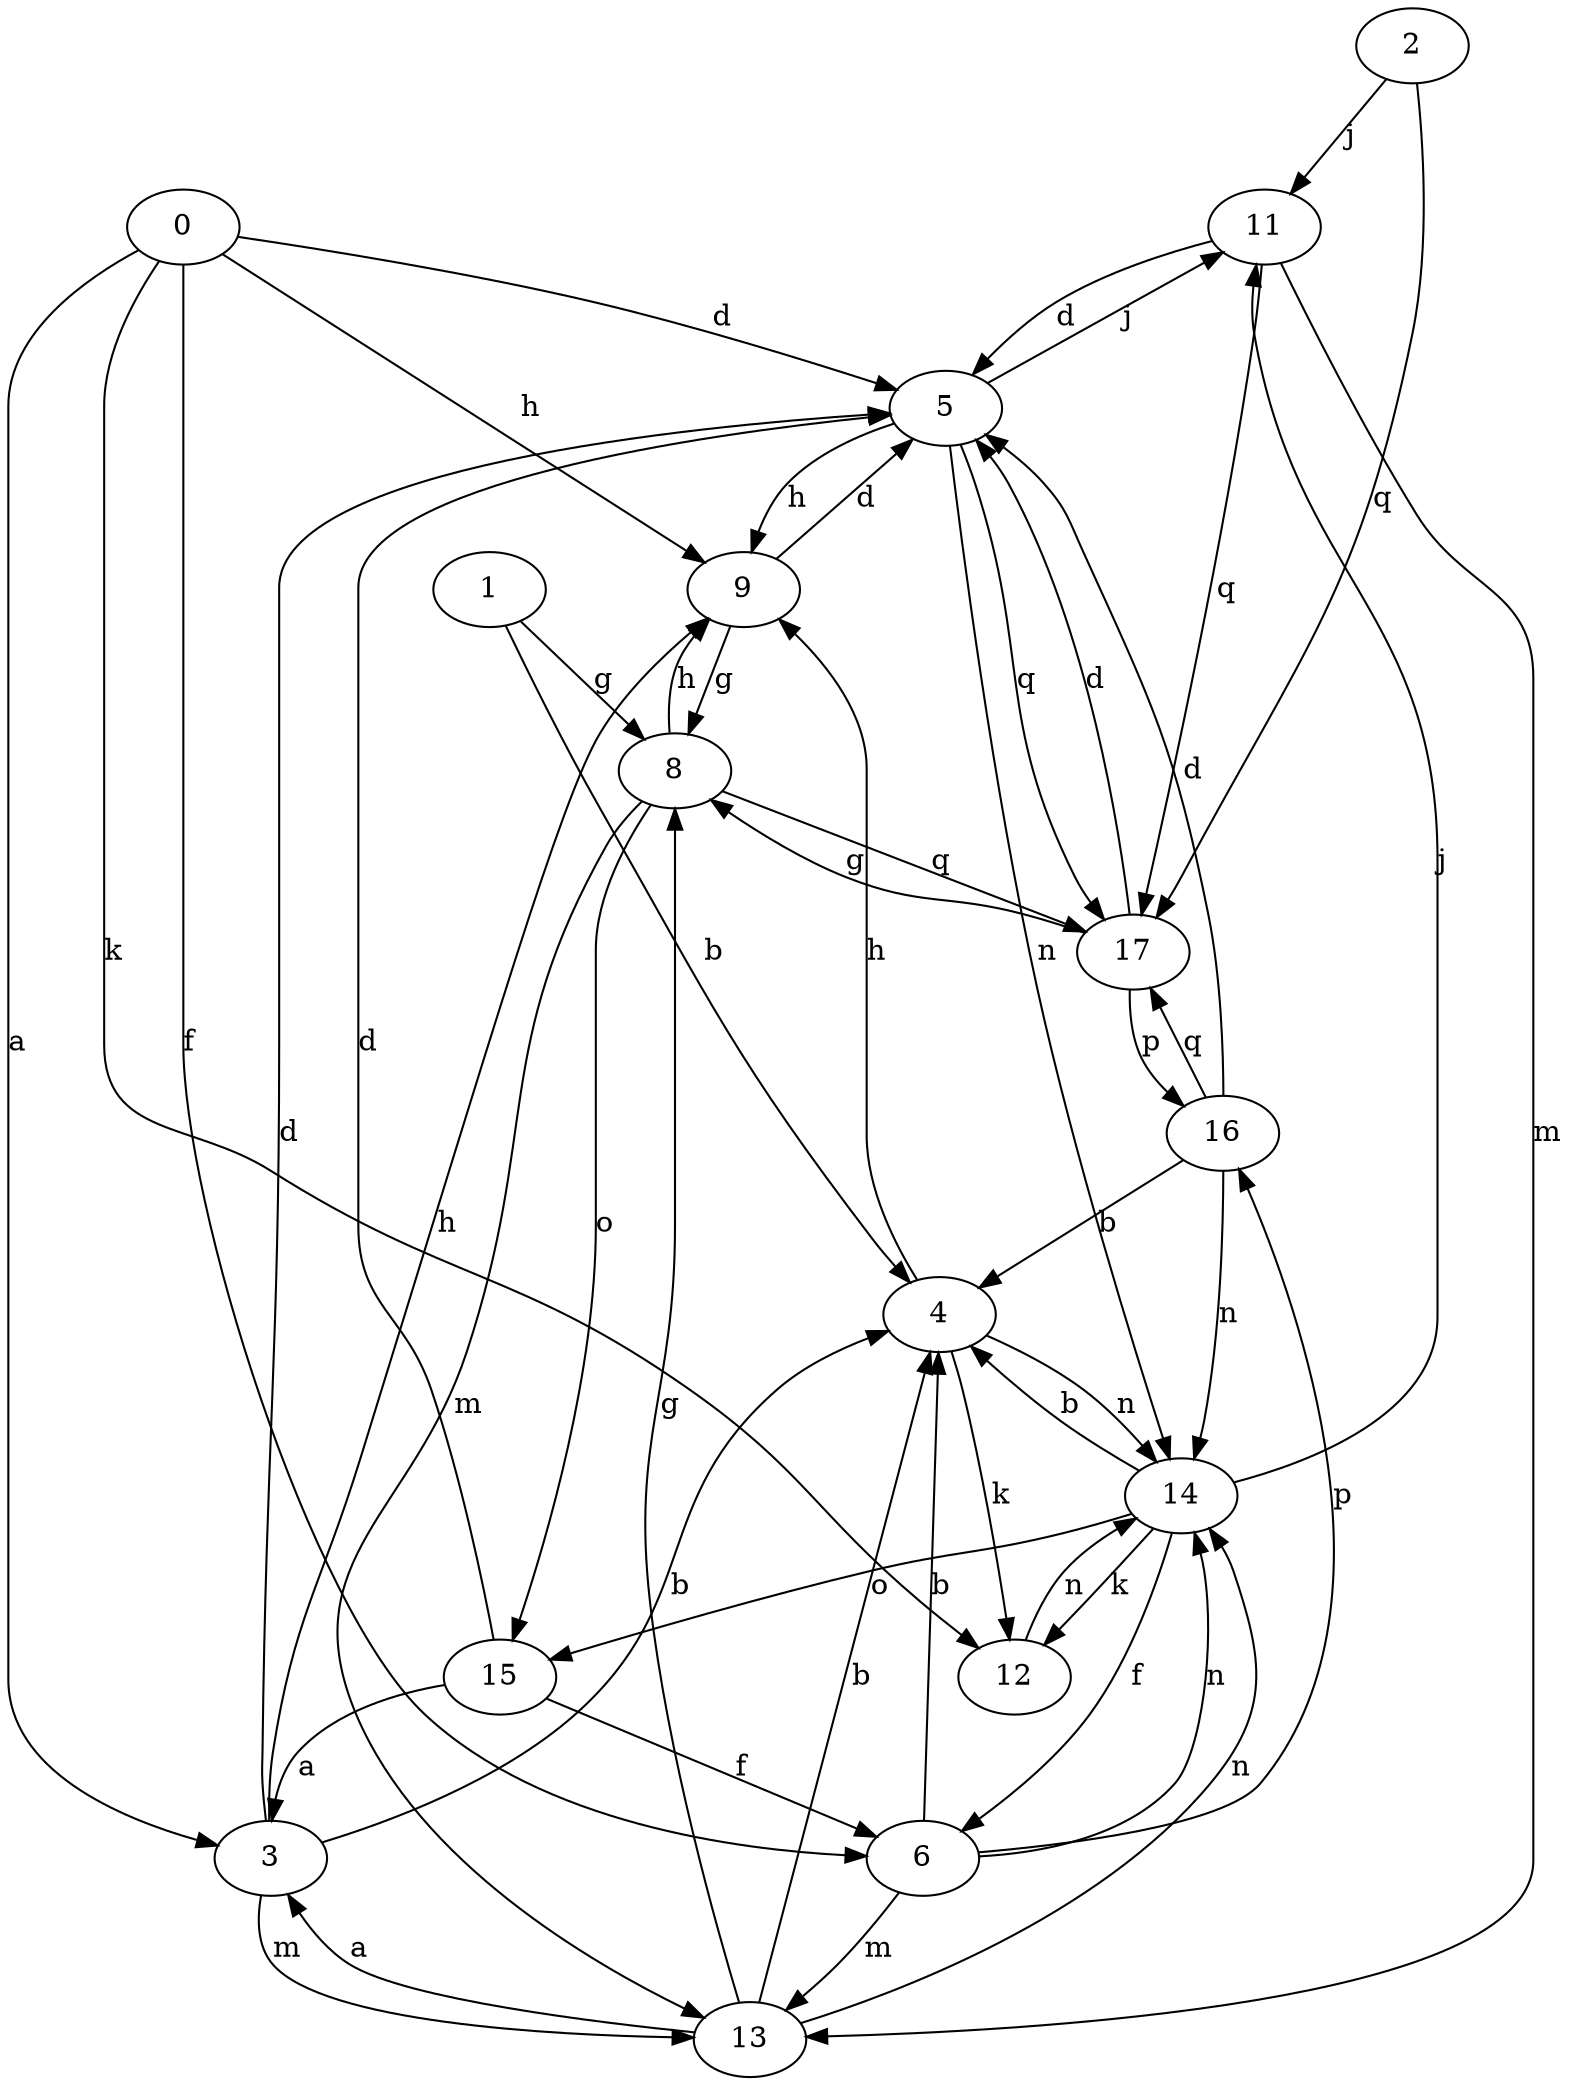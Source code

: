 strict digraph  {
2;
3;
4;
5;
6;
8;
0;
9;
11;
12;
13;
14;
1;
15;
16;
17;
2 -> 11  [label=j];
2 -> 17  [label=q];
3 -> 4  [label=b];
3 -> 5  [label=d];
3 -> 9  [label=h];
3 -> 13  [label=m];
4 -> 9  [label=h];
4 -> 12  [label=k];
4 -> 14  [label=n];
5 -> 9  [label=h];
5 -> 11  [label=j];
5 -> 14  [label=n];
5 -> 17  [label=q];
6 -> 4  [label=b];
6 -> 13  [label=m];
6 -> 14  [label=n];
6 -> 16  [label=p];
8 -> 9  [label=h];
8 -> 13  [label=m];
8 -> 15  [label=o];
8 -> 17  [label=q];
0 -> 3  [label=a];
0 -> 5  [label=d];
0 -> 6  [label=f];
0 -> 9  [label=h];
0 -> 12  [label=k];
9 -> 5  [label=d];
9 -> 8  [label=g];
11 -> 5  [label=d];
11 -> 13  [label=m];
11 -> 17  [label=q];
12 -> 14  [label=n];
13 -> 3  [label=a];
13 -> 4  [label=b];
13 -> 8  [label=g];
13 -> 14  [label=n];
14 -> 4  [label=b];
14 -> 6  [label=f];
14 -> 11  [label=j];
14 -> 12  [label=k];
14 -> 15  [label=o];
1 -> 4  [label=b];
1 -> 8  [label=g];
15 -> 3  [label=a];
15 -> 5  [label=d];
15 -> 6  [label=f];
16 -> 4  [label=b];
16 -> 5  [label=d];
16 -> 14  [label=n];
16 -> 17  [label=q];
17 -> 5  [label=d];
17 -> 8  [label=g];
17 -> 16  [label=p];
}
